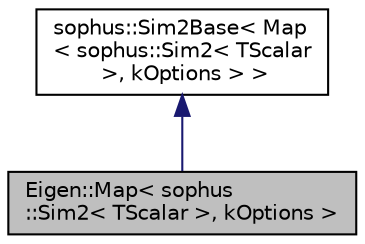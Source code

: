 digraph "Eigen::Map&lt; sophus::Sim2&lt; TScalar &gt;, kOptions &gt;"
{
 // LATEX_PDF_SIZE
  edge [fontname="Helvetica",fontsize="10",labelfontname="Helvetica",labelfontsize="10"];
  node [fontname="Helvetica",fontsize="10",shape=record];
  Node1 [label="Eigen::Map\< sophus\l::Sim2\< TScalar \>, kOptions \>",height=0.2,width=0.4,color="black", fillcolor="grey75", style="filled", fontcolor="black",tooltip="Specialization of Eigen::Map for Sim2; derived from Sim2Base."];
  Node2 -> Node1 [dir="back",color="midnightblue",fontsize="10",style="solid",fontname="Helvetica"];
  Node2 [label="sophus::Sim2Base\< Map\l\< sophus::Sim2\< TScalar\l \>, kOptions \> \>",height=0.2,width=0.4,color="black", fillcolor="white", style="filled",URL="$classsophus_1_1_sim2_base.html",tooltip=" "];
}
